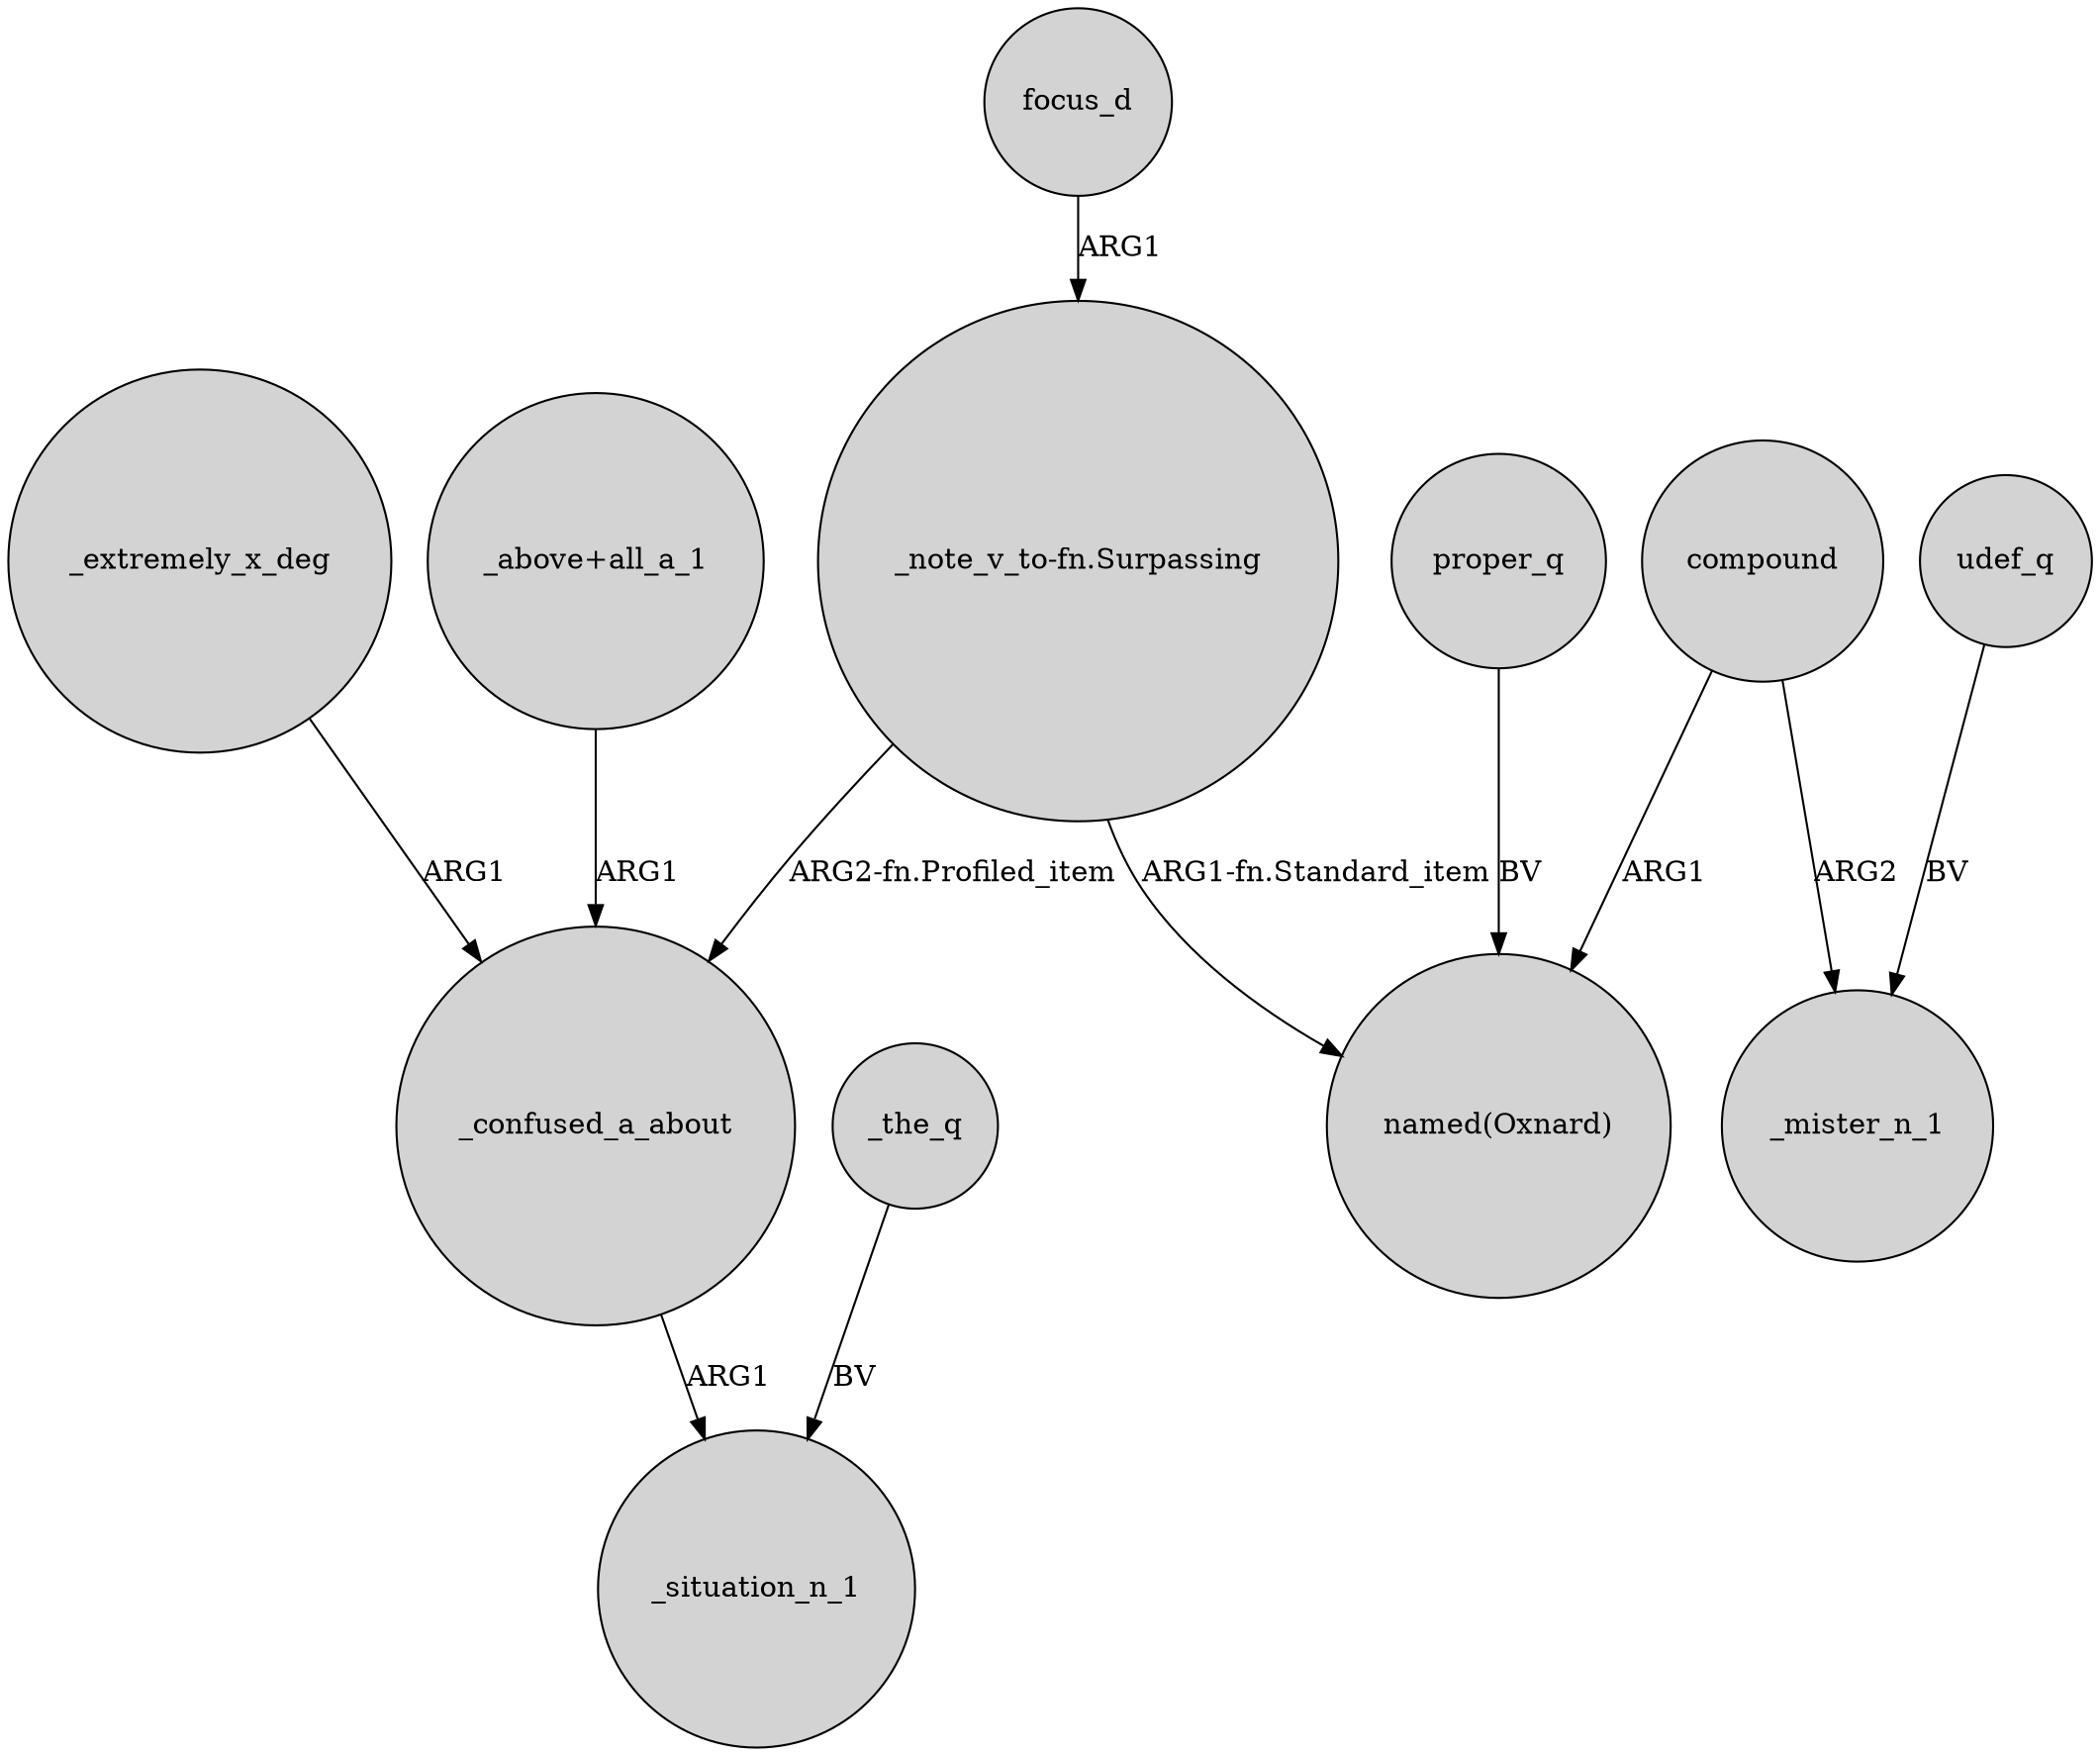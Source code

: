 digraph {
	node [shape=circle style=filled]
	_extremely_x_deg -> _confused_a_about [label=ARG1]
	"_above+all_a_1" -> _confused_a_about [label=ARG1]
	_the_q -> _situation_n_1 [label=BV]
	compound -> _mister_n_1 [label=ARG2]
	proper_q -> "named(Oxnard)" [label=BV]
	udef_q -> _mister_n_1 [label=BV]
	"_note_v_to-fn.Surpassing" -> _confused_a_about [label="ARG2-fn.Profiled_item"]
	_confused_a_about -> _situation_n_1 [label=ARG1]
	focus_d -> "_note_v_to-fn.Surpassing" [label=ARG1]
	"_note_v_to-fn.Surpassing" -> "named(Oxnard)" [label="ARG1-fn.Standard_item"]
	compound -> "named(Oxnard)" [label=ARG1]
}
